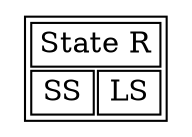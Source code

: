digraph msm1{
  zw [shape=plaintext label=<<TABLE BGCOLOR="white"> <tr> 
        <td colspan="2">State R</td> 
      </tr> <tr> 
        <td>SS</td>
        <td>LS</td>  
      </tr> </TABLE>>
    ]
}
